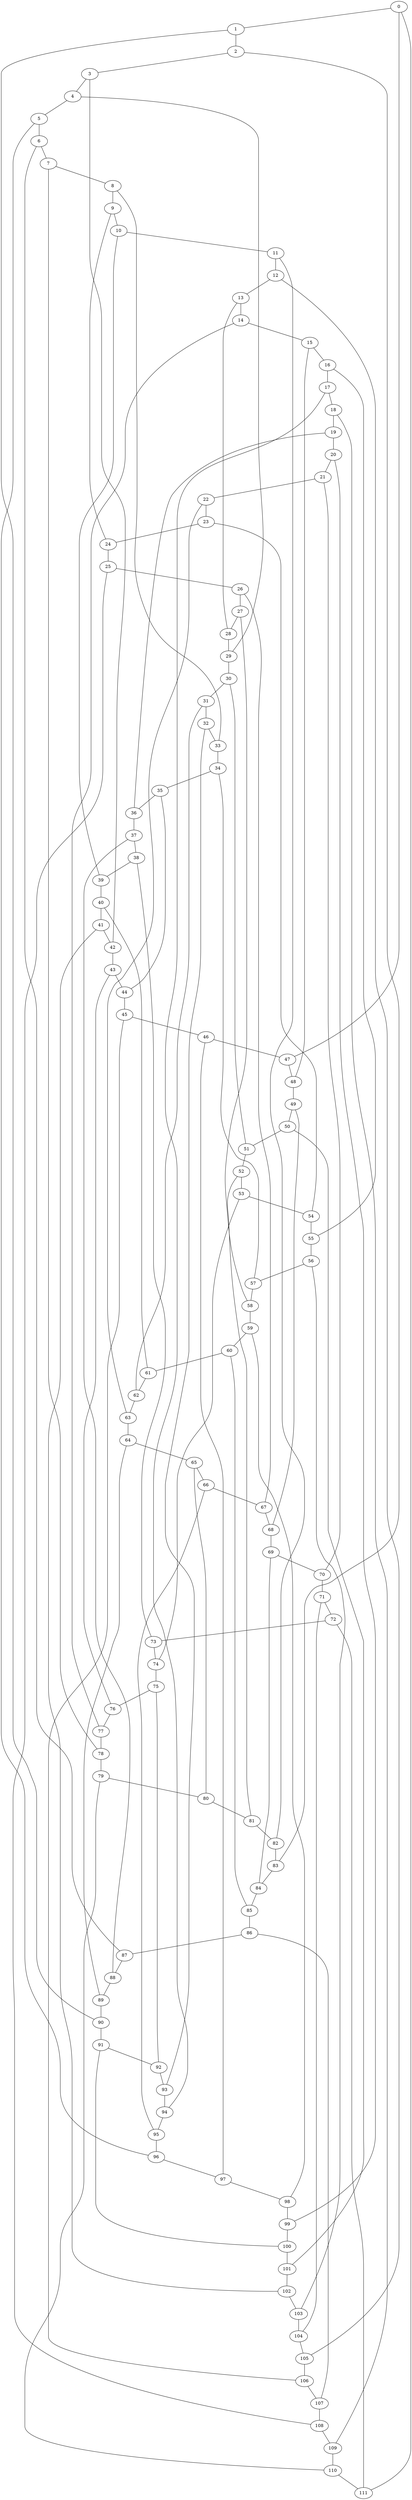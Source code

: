 graph g {0;1;2;3;4;5;6;7;8;9;10;11;12;13;14;15;16;17;18;19;20;21;22;23;24;25;26;27;28;29;30;31;32;33;34;35;36;37;38;39;40;41;42;43;44;45;46;47;48;49;50;51;52;53;54;55;56;57;58;59;60;61;62;63;64;65;66;67;68;69;70;71;72;73;74;75;76;77;78;79;80;81;82;83;84;85;86;87;88;89;90;91;92;93;94;95;96;97;98;99;100;101;102;103;104;105;106;107;108;109;110;111;0 -- 1;0 -- 47;0 -- 111;1 -- 2;1 -- 90;2 -- 3;2 -- 83;3 -- 4;3 -- 42;4 -- 5;4 -- 29;5 -- 6;5 -- 96;6 -- 7;6 -- 87;7 -- 8;7 -- 78;8 -- 9;8 -- 33;9 -- 10;9 -- 24;10 -- 11;10 -- 39;11 -- 12;11 -- 82;12 -- 13;12 -- 105;13 -- 14;13 -- 28;14 -- 15;14 -- 77;15 -- 16;15 -- 48;16 -- 17;16 -- 55;17 -- 18;17 -- 94;18 -- 19;18 -- 109;19 -- 20;19 -- 36;20 -- 21;20 -- 99;21 -- 22;21 -- 70;22 -- 23;22 -- 63;23 -- 24;23 -- 54;24 -- 25;25 -- 26;25 -- 108;26 -- 27;26 -- 67;27 -- 28;27 -- 58;28 -- 29;29 -- 30;30 -- 31;30 -- 51;31 -- 32;31 -- 62;32 -- 33;32 -- 93;33 -- 34;34 -- 35;34 -- 57;35 -- 36;35 -- 44;36 -- 37;37 -- 38;37 -- 88;38 -- 39;38 -- 73;39 -- 40;40 -- 41;40 -- 61;41 -- 42;41 -- 102;42 -- 43;43 -- 44;43 -- 76;44 -- 45;45 -- 46;45 -- 106;46 -- 47;46 -- 97;47 -- 48;48 -- 49;49 -- 50;49 -- 68;50 -- 51;50 -- 101;51 -- 52;52 -- 53;52 -- 81;53 -- 54;53 -- 74;54 -- 55;55 -- 56;56 -- 57;56 -- 103;57 -- 58;58 -- 59;59 -- 60;59 -- 98;60 -- 61;60 -- 85;61 -- 62;62 -- 63;63 -- 64;64 -- 65;64 -- 89;65 -- 66;65 -- 80;66 -- 67;66 -- 95;67 -- 68;68 -- 69;69 -- 70;69 -- 84;70 -- 71;71 -- 72;71 -- 104;72 -- 73;72 -- 111;73 -- 74;74 -- 75;75 -- 76;75 -- 92;76 -- 77;77 -- 78;78 -- 79;79 -- 80;79 -- 110;80 -- 81;81 -- 82;82 -- 83;83 -- 84;84 -- 85;85 -- 86;86 -- 87;86 -- 107;87 -- 88;88 -- 89;89 -- 90;90 -- 91;91 -- 92;91 -- 100;92 -- 93;93 -- 94;94 -- 95;95 -- 96;96 -- 97;97 -- 98;98 -- 99;99 -- 100;100 -- 101;101 -- 102;102 -- 103;103 -- 104;104 -- 105;105 -- 106;106 -- 107;107 -- 108;108 -- 109;109 -- 110;110 -- 111;}